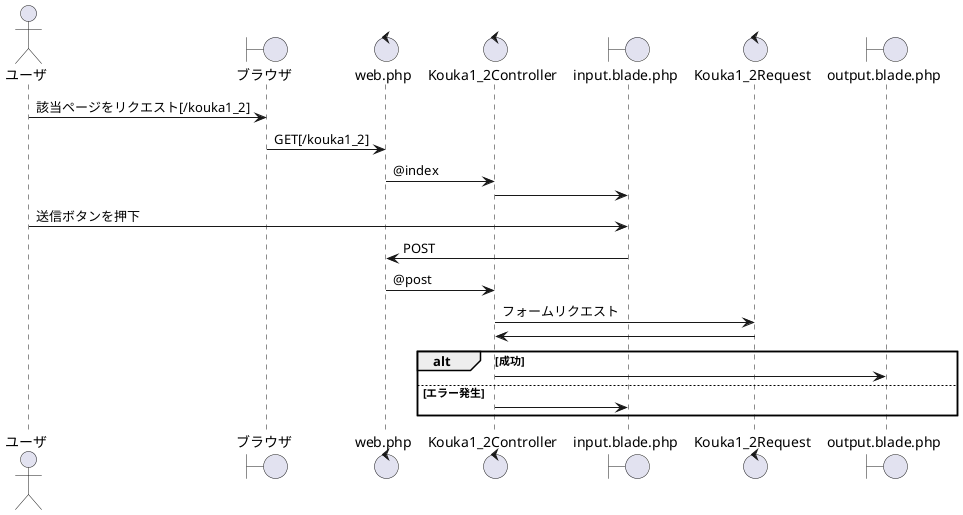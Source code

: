 @startuml
actor ユーザ
boundary ブラウザ
control web.php as w
control Kouka1_2Controller as c
boundary input.blade.php as i
control Kouka1_2Request as r
boundary output.blade.php as o

ユーザ -> ブラウザ : 該当ページをリクエスト[/kouka1_2]
ブラウザ -> w : GET[/kouka1_2]
w -> c : @index
c -> i
ユーザ -> i : 送信ボタンを押下
i -> w : POST
w -> c : @post
c -> r : フォームリクエスト
r -> c
alt 成功
c -> o
else エラー発生
c -> i
end
@enduml